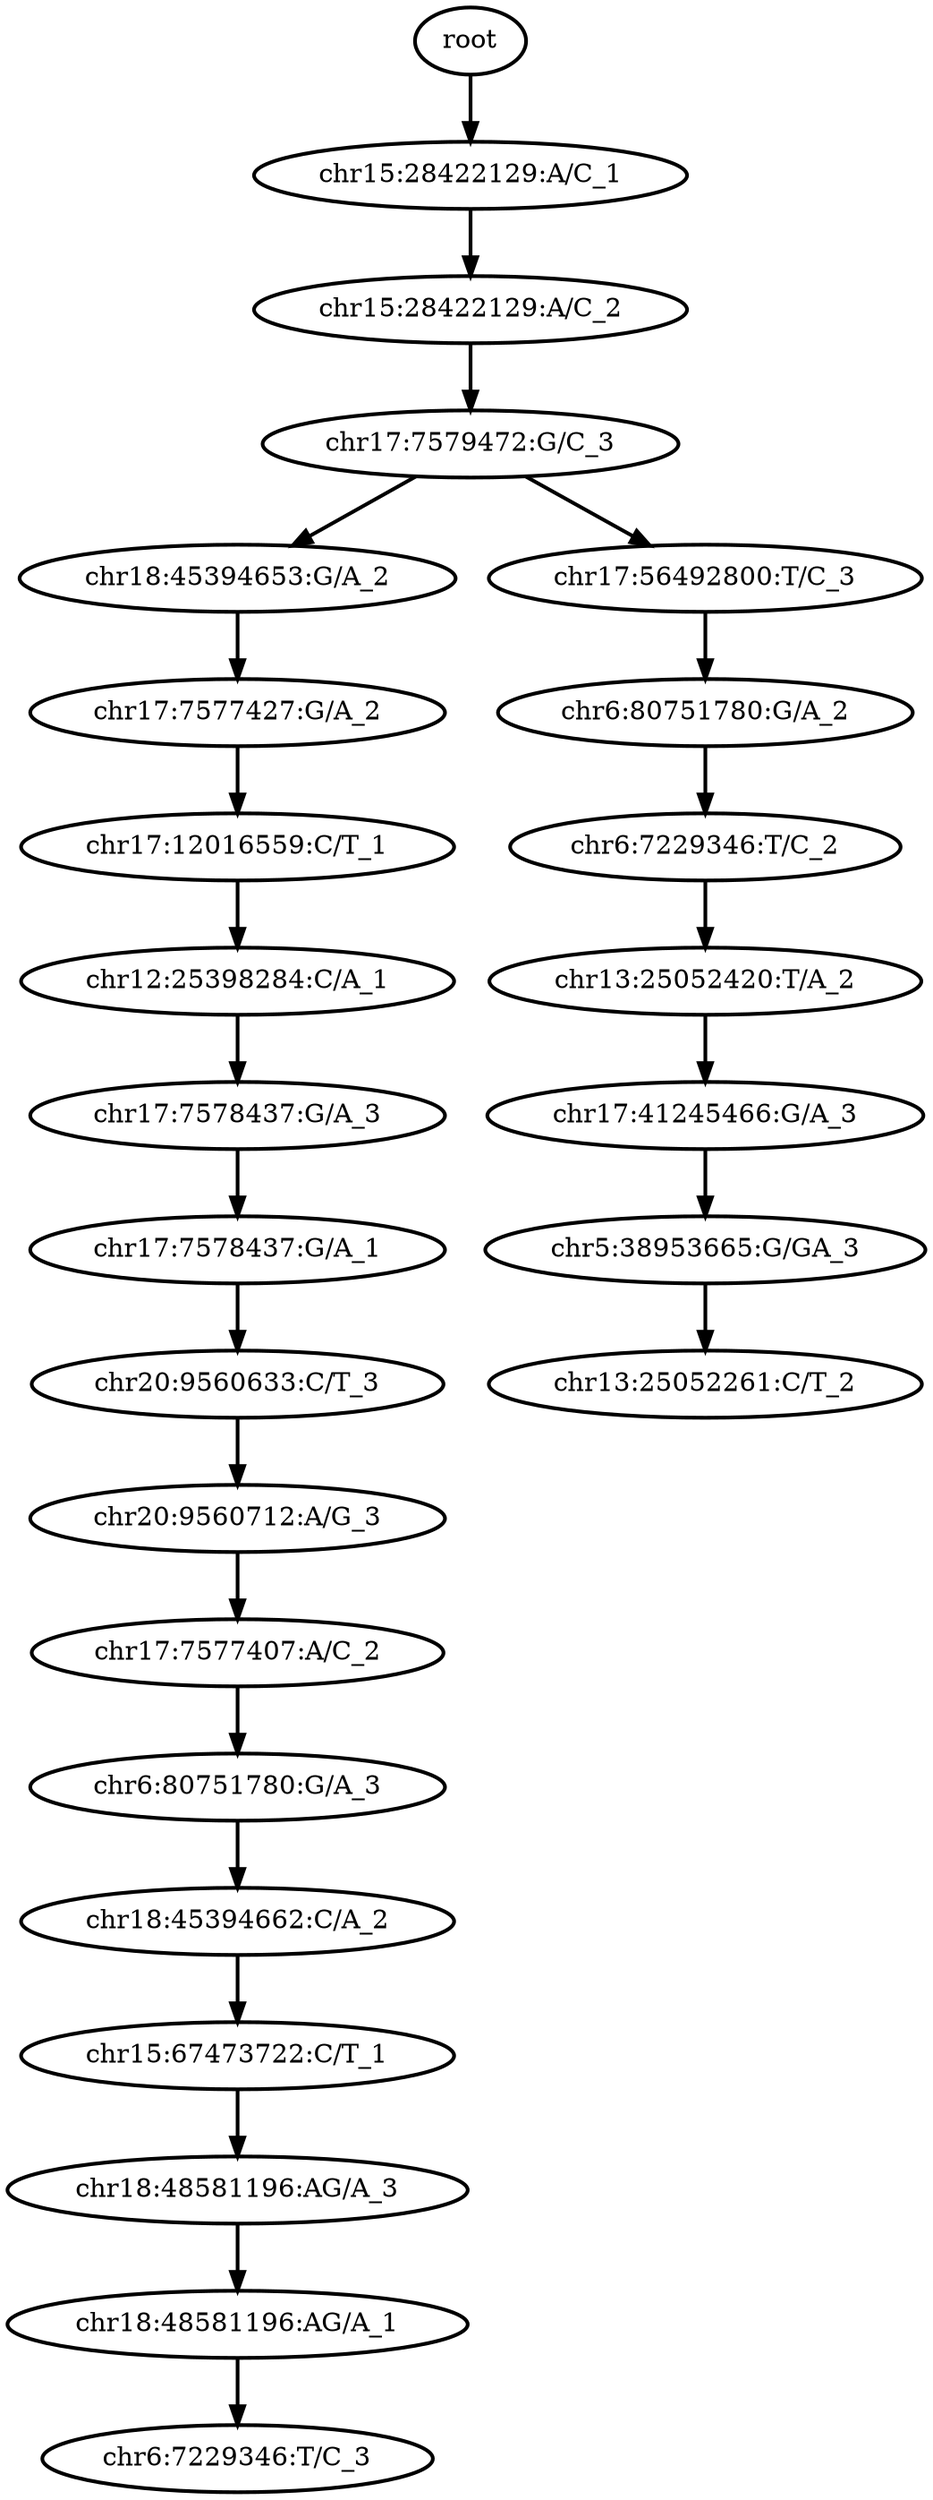 digraph N {
	overlap="false"
	rankdir="TB"
	0 [label="root", style="bold"];
	1 [label="chr15:28422129:A/C_1", style="bold"];
	2 [label="chr15:28422129:A/C_2", style="bold"];
	3 [label="chr17:7579472:G/C_3", style="bold"];
	4 [label="chr18:45394653:G/A_2", style="bold"];
	5 [label="chr17:7577427:G/A_2", style="bold"];
	6 [label="chr17:12016559:C/T_1", style="bold"];
	7 [label="chr12:25398284:C/A_1", style="bold"];
	8 [label="chr17:7578437:G/A_3", style="bold"];
	9 [label="chr17:7578437:G/A_1", style="bold"];
	10 [label="chr20:9560633:C/T_3", style="bold"];
	11 [label="chr20:9560712:A/G_3", style="bold"];
	12 [label="chr17:7577407:A/C_2", style="bold"];
	13 [label="chr6:80751780:G/A_3", style="bold"];
	14 [label="chr18:45394662:C/A_2", style="bold"];
	15 [label="chr15:67473722:C/T_1", style="bold"];
	16 [label="chr18:48581196:AG/A_3", style="bold"];
	17 [label="chr18:48581196:AG/A_1", style="bold"];
	18 [label="chr6:7229346:T/C_3", style="bold"];
	19 [label="chr17:56492800:T/C_3", style="bold"];
	20 [label="chr6:80751780:G/A_2", style="bold"];
	21 [label="chr6:7229346:T/C_2", style="bold"];
	22 [label="chr13:25052420:T/A_2", style="bold"];
	23 [label="chr17:41245466:G/A_3", style="bold"];
	24 [label="chr5:38953665:G/GA_3", style="bold"];
	25 [label="chr13:25052261:C/T_2", style="bold"];
	0 -> 1 [style="bold"];
	1 -> 2 [style="bold"];
	2 -> 3 [style="bold"];
	3 -> 4 [style="bold"];
	3 -> 19 [style="bold"];
	4 -> 5 [style="bold"];
	5 -> 6 [style="bold"];
	6 -> 7 [style="bold"];
	7 -> 8 [style="bold"];
	8 -> 9 [style="bold"];
	9 -> 10 [style="bold"];
	10 -> 11 [style="bold"];
	11 -> 12 [style="bold"];
	12 -> 13 [style="bold"];
	13 -> 14 [style="bold"];
	14 -> 15 [style="bold"];
	15 -> 16 [style="bold"];
	16 -> 17 [style="bold"];
	17 -> 18 [style="bold"];
	19 -> 20 [style="bold"];
	20 -> 21 [style="bold"];
	21 -> 22 [style="bold"];
	22 -> 23 [style="bold"];
	23 -> 24 [style="bold"];
	24 -> 25 [style="bold"];
}